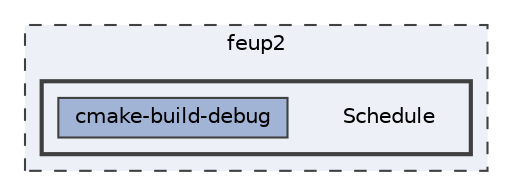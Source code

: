 digraph "/home/tiagomonteiro/Desktop/feup2/Schedule"
{
 // LATEX_PDF_SIZE
  bgcolor="transparent";
  edge [fontname=Helvetica,fontsize=10,labelfontname=Helvetica,labelfontsize=10];
  node [fontname=Helvetica,fontsize=10,shape=box,height=0.2,width=0.4];
  compound=true
  subgraph clusterdir_c0a0d009fabcb6c3bddd4e926d16f286 {
    graph [ bgcolor="#edf0f7", pencolor="grey25", label="feup2", fontname=Helvetica,fontsize=10 style="filled,dashed", URL="dir_c0a0d009fabcb6c3bddd4e926d16f286.html",tooltip=""]
  subgraph clusterdir_35e59d42271ad77050987e1019a0517f {
    graph [ bgcolor="#edf0f7", pencolor="grey25", label="", fontname=Helvetica,fontsize=10 style="filled,bold", URL="dir_35e59d42271ad77050987e1019a0517f.html",tooltip=""]
    dir_35e59d42271ad77050987e1019a0517f [shape=plaintext, label="Schedule"];
  dir_1587ef4a6a73c755501a02112cd3ea64 [label="cmake-build-debug", fillcolor="#a2b4d6", color="grey25", style="filled", URL="dir_1587ef4a6a73c755501a02112cd3ea64.html",tooltip=""];
  }
  }
}
